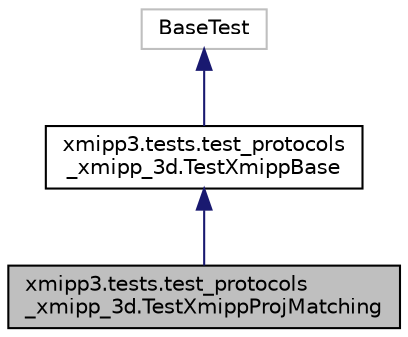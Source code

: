 digraph "xmipp3.tests.test_protocols_xmipp_3d.TestXmippProjMatching"
{
  edge [fontname="Helvetica",fontsize="10",labelfontname="Helvetica",labelfontsize="10"];
  node [fontname="Helvetica",fontsize="10",shape=record];
  Node0 [label="xmipp3.tests.test_protocols\l_xmipp_3d.TestXmippProjMatching",height=0.2,width=0.4,color="black", fillcolor="grey75", style="filled", fontcolor="black"];
  Node1 -> Node0 [dir="back",color="midnightblue",fontsize="10",style="solid",fontname="Helvetica"];
  Node1 [label="xmipp3.tests.test_protocols\l_xmipp_3d.TestXmippBase",height=0.2,width=0.4,color="black", fillcolor="white", style="filled",URL="$classxmipp3_1_1tests_1_1test__protocols__xmipp__3d_1_1TestXmippBase.html"];
  Node2 -> Node1 [dir="back",color="midnightblue",fontsize="10",style="solid",fontname="Helvetica"];
  Node2 [label="BaseTest",height=0.2,width=0.4,color="grey75", fillcolor="white", style="filled"];
}
